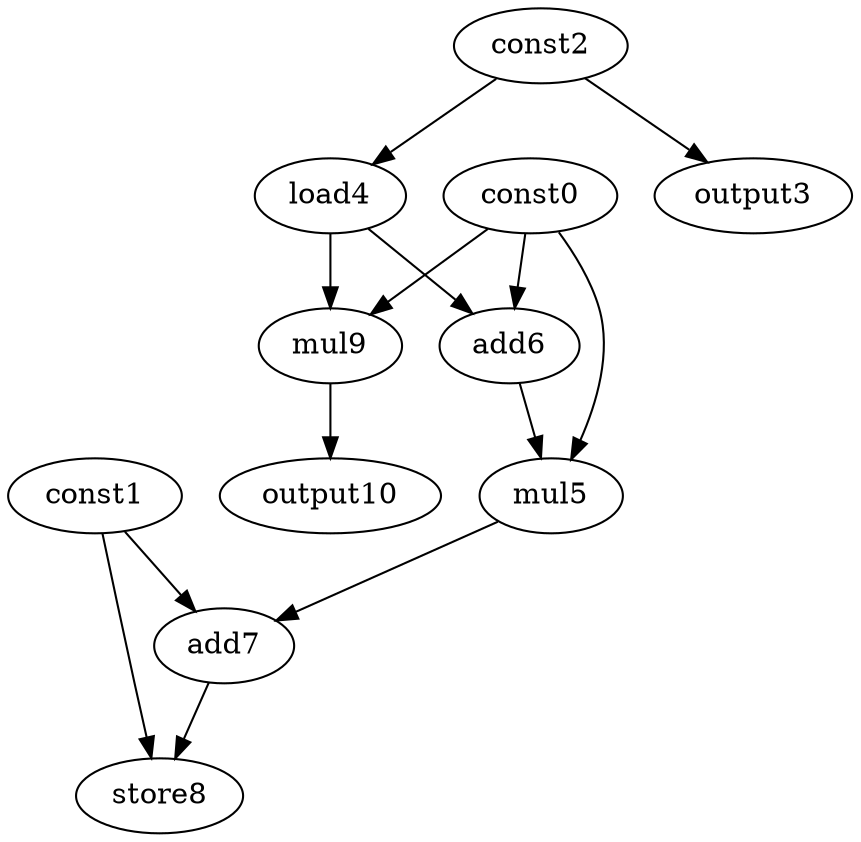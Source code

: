 digraph G { 
const0[opcode=const]; 
const1[opcode=const]; 
const2[opcode=const]; 
output3[opcode=output]; 
load4[opcode=load]; 
mul5[opcode=mul]; 
add6[opcode=add]; 
add7[opcode=add]; 
store8[opcode=store]; 
mul9[opcode=mul]; 
output10[opcode=output]; 
const2->output3[operand=0];
const2->load4[operand=0];
const0->add6[operand=0];
load4->add6[operand=1];
const0->mul9[operand=0];
load4->mul9[operand=1];
const0->mul5[operand=0];
add6->mul5[operand=1];
mul9->output10[operand=0];
const1->add7[operand=0];
mul5->add7[operand=1];
add7->store8[operand=0];
const1->store8[operand=1];
}
